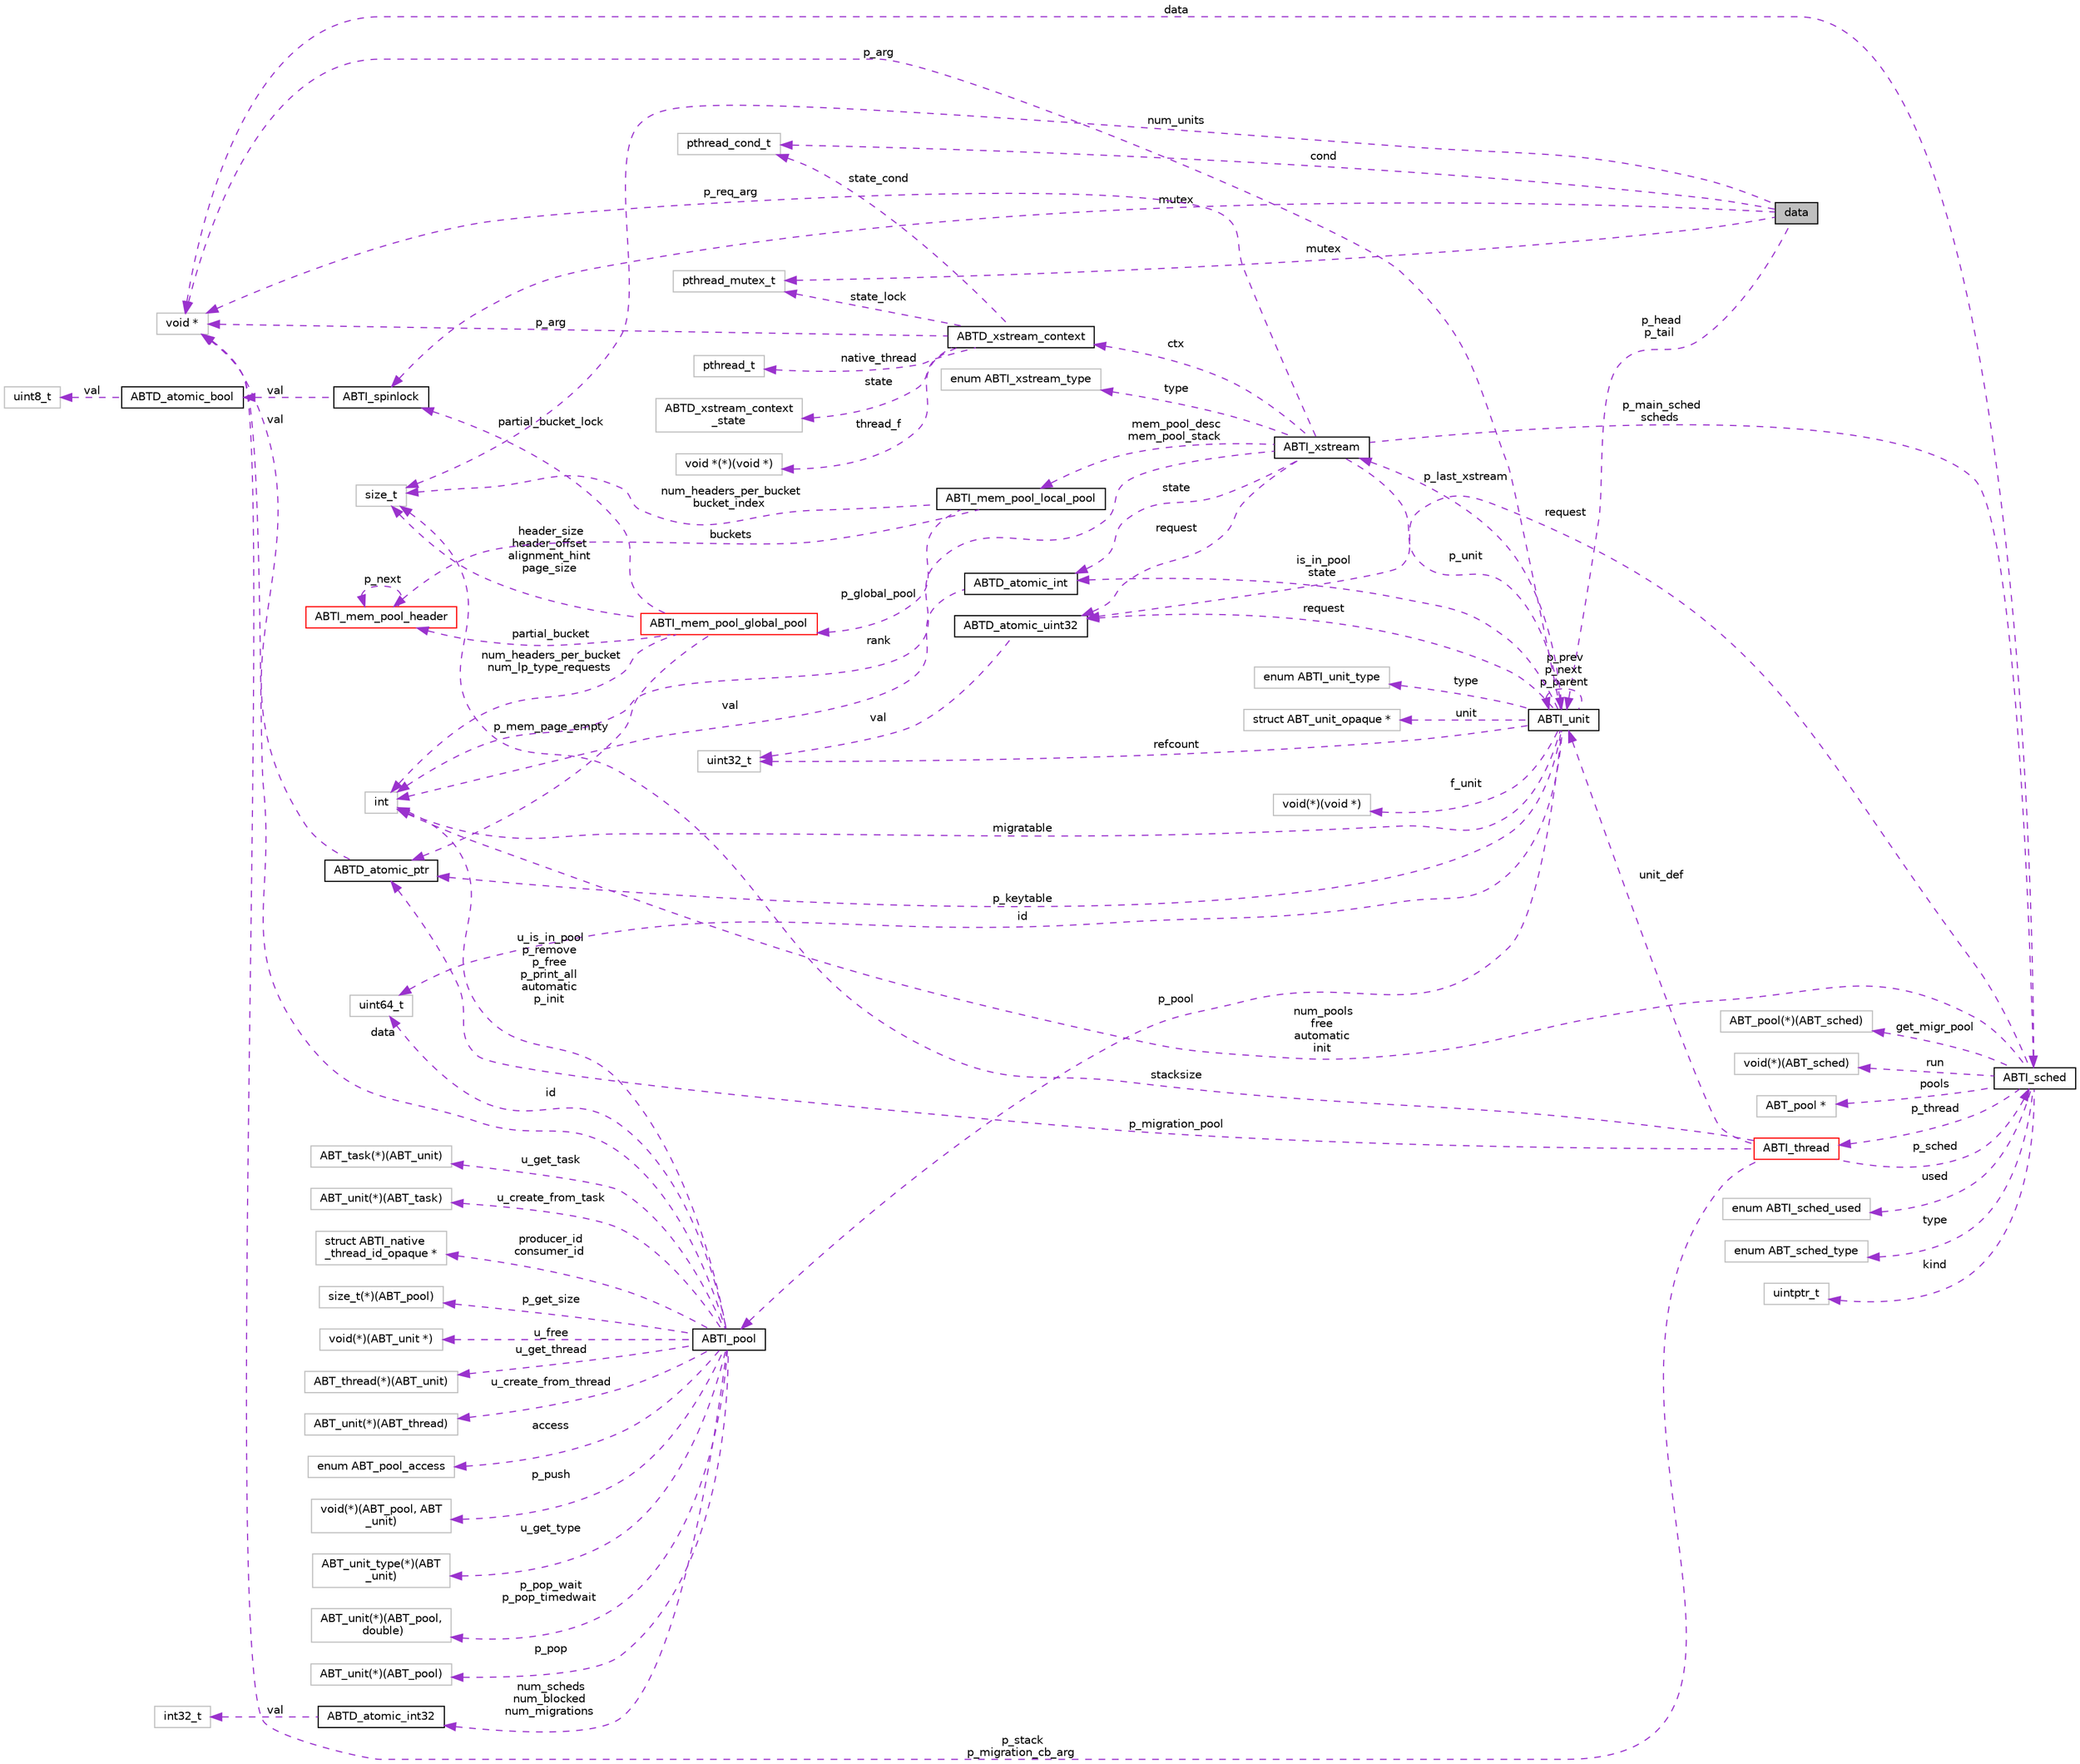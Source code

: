 digraph "data"
{
  edge [fontname="Helvetica",fontsize="10",labelfontname="Helvetica",labelfontsize="10"];
  node [fontname="Helvetica",fontsize="10",shape=record];
  rankdir="LR";
  Node1 [label="data",height=0.2,width=0.4,color="black", fillcolor="grey75", style="filled" fontcolor="black"];
  Node2 -> Node1 [dir="back",color="darkorchid3",fontsize="10",style="dashed",label=" mutex" ,fontname="Helvetica"];
  Node2 [label="ABTI_spinlock",height=0.2,width=0.4,color="black", fillcolor="white", style="filled",URL="$dc/d81/structABTI__spinlock.html"];
  Node3 -> Node2 [dir="back",color="darkorchid3",fontsize="10",style="dashed",label=" val" ,fontname="Helvetica"];
  Node3 [label="ABTD_atomic_bool",height=0.2,width=0.4,color="black", fillcolor="white", style="filled",URL="$df/d2c/structABTD__atomic__bool.html"];
  Node4 -> Node3 [dir="back",color="darkorchid3",fontsize="10",style="dashed",label=" val" ,fontname="Helvetica"];
  Node4 [label="uint8_t",height=0.2,width=0.4,color="grey75", fillcolor="white", style="filled"];
  Node5 -> Node1 [dir="back",color="darkorchid3",fontsize="10",style="dashed",label=" num_units" ,fontname="Helvetica"];
  Node5 [label="size_t",height=0.2,width=0.4,color="grey75", fillcolor="white", style="filled"];
  Node6 -> Node1 [dir="back",color="darkorchid3",fontsize="10",style="dashed",label=" mutex" ,fontname="Helvetica"];
  Node6 [label="pthread_mutex_t",height=0.2,width=0.4,color="grey75", fillcolor="white", style="filled"];
  Node7 -> Node1 [dir="back",color="darkorchid3",fontsize="10",style="dashed",label=" cond" ,fontname="Helvetica"];
  Node7 [label="pthread_cond_t",height=0.2,width=0.4,color="grey75", fillcolor="white", style="filled"];
  Node8 -> Node1 [dir="back",color="darkorchid3",fontsize="10",style="dashed",label=" p_head\np_tail" ,fontname="Helvetica"];
  Node8 [label="ABTI_unit",height=0.2,width=0.4,color="black", fillcolor="white", style="filled",URL="$dc/d58/structABTI__unit.html"];
  Node9 -> Node8 [dir="back",color="darkorchid3",fontsize="10",style="dashed",label=" f_unit" ,fontname="Helvetica"];
  Node9 [label="void(*)(void *)",height=0.2,width=0.4,color="grey75", fillcolor="white", style="filled"];
  Node10 -> Node8 [dir="back",color="darkorchid3",fontsize="10",style="dashed",label=" id" ,fontname="Helvetica"];
  Node10 [label="uint64_t",height=0.2,width=0.4,color="grey75", fillcolor="white", style="filled"];
  Node11 -> Node8 [dir="back",color="darkorchid3",fontsize="10",style="dashed",label=" p_pool" ,fontname="Helvetica"];
  Node11 [label="ABTI_pool",height=0.2,width=0.4,color="black", fillcolor="white", style="filled",URL="$df/d65/structABTI__pool.html"];
  Node12 -> Node11 [dir="back",color="darkorchid3",fontsize="10",style="dashed",label=" p_get_size" ,fontname="Helvetica"];
  Node12 [label="size_t(*)(ABT_pool)",height=0.2,width=0.4,color="grey75", fillcolor="white", style="filled"];
  Node13 -> Node11 [dir="back",color="darkorchid3",fontsize="10",style="dashed",label=" u_free" ,fontname="Helvetica"];
  Node13 [label="void(*)(ABT_unit *)",height=0.2,width=0.4,color="grey75", fillcolor="white", style="filled"];
  Node14 -> Node11 [dir="back",color="darkorchid3",fontsize="10",style="dashed",label=" u_get_thread" ,fontname="Helvetica"];
  Node14 [label="ABT_thread(*)(ABT_unit)",height=0.2,width=0.4,color="grey75", fillcolor="white", style="filled"];
  Node15 -> Node11 [dir="back",color="darkorchid3",fontsize="10",style="dashed",label=" u_create_from_thread" ,fontname="Helvetica"];
  Node15 [label="ABT_unit(*)(ABT_thread)",height=0.2,width=0.4,color="grey75", fillcolor="white", style="filled"];
  Node10 -> Node11 [dir="back",color="darkorchid3",fontsize="10",style="dashed",label=" id" ,fontname="Helvetica"];
  Node16 -> Node11 [dir="back",color="darkorchid3",fontsize="10",style="dashed",label=" access" ,fontname="Helvetica"];
  Node16 [label="enum ABT_pool_access",height=0.2,width=0.4,color="grey75", fillcolor="white", style="filled"];
  Node17 -> Node11 [dir="back",color="darkorchid3",fontsize="10",style="dashed",label=" p_push" ,fontname="Helvetica"];
  Node17 [label="void(*)(ABT_pool, ABT\l_unit)",height=0.2,width=0.4,color="grey75", fillcolor="white", style="filled"];
  Node18 -> Node11 [dir="back",color="darkorchid3",fontsize="10",style="dashed",label=" u_get_type" ,fontname="Helvetica"];
  Node18 [label="ABT_unit_type(*)(ABT\l_unit)",height=0.2,width=0.4,color="grey75", fillcolor="white", style="filled"];
  Node19 -> Node11 [dir="back",color="darkorchid3",fontsize="10",style="dashed",label=" p_pop_wait\np_pop_timedwait" ,fontname="Helvetica"];
  Node19 [label="ABT_unit(*)(ABT_pool,\l double)",height=0.2,width=0.4,color="grey75", fillcolor="white", style="filled"];
  Node20 -> Node11 [dir="back",color="darkorchid3",fontsize="10",style="dashed",label=" u_is_in_pool\np_remove\np_free\np_print_all\nautomatic\np_init" ,fontname="Helvetica"];
  Node20 [label="int",height=0.2,width=0.4,color="grey75", fillcolor="white", style="filled"];
  Node21 -> Node11 [dir="back",color="darkorchid3",fontsize="10",style="dashed",label=" num_scheds\nnum_blocked\nnum_migrations" ,fontname="Helvetica"];
  Node21 [label="ABTD_atomic_int32",height=0.2,width=0.4,color="black", fillcolor="white", style="filled",URL="$db/d9a/structABTD__atomic__int32.html"];
  Node22 -> Node21 [dir="back",color="darkorchid3",fontsize="10",style="dashed",label=" val" ,fontname="Helvetica"];
  Node22 [label="int32_t",height=0.2,width=0.4,color="grey75", fillcolor="white", style="filled"];
  Node23 -> Node11 [dir="back",color="darkorchid3",fontsize="10",style="dashed",label=" u_get_task" ,fontname="Helvetica"];
  Node23 [label="ABT_task(*)(ABT_unit)",height=0.2,width=0.4,color="grey75", fillcolor="white", style="filled"];
  Node24 -> Node11 [dir="back",color="darkorchid3",fontsize="10",style="dashed",label=" u_create_from_task" ,fontname="Helvetica"];
  Node24 [label="ABT_unit(*)(ABT_task)",height=0.2,width=0.4,color="grey75", fillcolor="white", style="filled"];
  Node25 -> Node11 [dir="back",color="darkorchid3",fontsize="10",style="dashed",label=" producer_id\nconsumer_id" ,fontname="Helvetica"];
  Node25 [label="struct ABTI_native\l_thread_id_opaque *",height=0.2,width=0.4,color="grey75", fillcolor="white", style="filled"];
  Node26 -> Node11 [dir="back",color="darkorchid3",fontsize="10",style="dashed",label=" p_pop" ,fontname="Helvetica"];
  Node26 [label="ABT_unit(*)(ABT_pool)",height=0.2,width=0.4,color="grey75", fillcolor="white", style="filled"];
  Node27 -> Node11 [dir="back",color="darkorchid3",fontsize="10",style="dashed",label=" data" ,fontname="Helvetica"];
  Node27 [label="void *",height=0.2,width=0.4,color="grey75", fillcolor="white", style="filled"];
  Node28 -> Node8 [dir="back",color="darkorchid3",fontsize="10",style="dashed",label=" p_last_xstream" ,fontname="Helvetica"];
  Node28 [label="ABTI_xstream",height=0.2,width=0.4,color="black", fillcolor="white", style="filled",URL="$dc/d3f/structABTI__xstream.html"];
  Node29 -> Node28 [dir="back",color="darkorchid3",fontsize="10",style="dashed",label=" ctx" ,fontname="Helvetica"];
  Node29 [label="ABTD_xstream_context",height=0.2,width=0.4,color="black", fillcolor="white", style="filled",URL="$df/dec/structABTD__xstream__context.html"];
  Node30 -> Node29 [dir="back",color="darkorchid3",fontsize="10",style="dashed",label=" state" ,fontname="Helvetica"];
  Node30 [label="ABTD_xstream_context\l_state",height=0.2,width=0.4,color="grey75", fillcolor="white", style="filled"];
  Node31 -> Node29 [dir="back",color="darkorchid3",fontsize="10",style="dashed",label=" thread_f" ,fontname="Helvetica"];
  Node31 [label="void *(*)(void *)",height=0.2,width=0.4,color="grey75", fillcolor="white", style="filled"];
  Node6 -> Node29 [dir="back",color="darkorchid3",fontsize="10",style="dashed",label=" state_lock" ,fontname="Helvetica"];
  Node32 -> Node29 [dir="back",color="darkorchid3",fontsize="10",style="dashed",label=" native_thread" ,fontname="Helvetica"];
  Node32 [label="pthread_t",height=0.2,width=0.4,color="grey75", fillcolor="white", style="filled"];
  Node7 -> Node29 [dir="back",color="darkorchid3",fontsize="10",style="dashed",label=" state_cond" ,fontname="Helvetica"];
  Node27 -> Node29 [dir="back",color="darkorchid3",fontsize="10",style="dashed",label=" p_arg" ,fontname="Helvetica"];
  Node33 -> Node28 [dir="back",color="darkorchid3",fontsize="10",style="dashed",label=" p_main_sched\nscheds" ,fontname="Helvetica"];
  Node33 [label="ABTI_sched",height=0.2,width=0.4,color="black", fillcolor="white", style="filled",URL="$d0/dd5/structABTI__sched.html"];
  Node34 -> Node33 [dir="back",color="darkorchid3",fontsize="10",style="dashed",label=" p_thread" ,fontname="Helvetica"];
  Node34 [label="ABTI_thread",height=0.2,width=0.4,color="red", fillcolor="white", style="filled",URL="$d3/d55/structABTI__thread.html"];
  Node33 -> Node34 [dir="back",color="darkorchid3",fontsize="10",style="dashed",label=" p_sched" ,fontname="Helvetica"];
  Node5 -> Node34 [dir="back",color="darkorchid3",fontsize="10",style="dashed",label=" stacksize" ,fontname="Helvetica"];
  Node35 -> Node34 [dir="back",color="darkorchid3",fontsize="10",style="dashed",label=" p_migration_pool" ,fontname="Helvetica"];
  Node35 [label="ABTD_atomic_ptr",height=0.2,width=0.4,color="black", fillcolor="white", style="filled",URL="$df/d5b/structABTD__atomic__ptr.html"];
  Node27 -> Node35 [dir="back",color="darkorchid3",fontsize="10",style="dashed",label=" val" ,fontname="Helvetica"];
  Node27 -> Node34 [dir="back",color="darkorchid3",fontsize="10",style="dashed",label=" p_stack\np_migration_cb_arg" ,fontname="Helvetica"];
  Node8 -> Node34 [dir="back",color="darkorchid3",fontsize="10",style="dashed",label=" unit_def" ,fontname="Helvetica"];
  Node36 -> Node33 [dir="back",color="darkorchid3",fontsize="10",style="dashed",label=" get_migr_pool" ,fontname="Helvetica"];
  Node36 [label="ABT_pool(*)(ABT_sched)",height=0.2,width=0.4,color="grey75", fillcolor="white", style="filled"];
  Node20 -> Node33 [dir="back",color="darkorchid3",fontsize="10",style="dashed",label=" num_pools\nfree\nautomatic\ninit" ,fontname="Helvetica"];
  Node37 -> Node33 [dir="back",color="darkorchid3",fontsize="10",style="dashed",label=" run" ,fontname="Helvetica"];
  Node37 [label="void(*)(ABT_sched)",height=0.2,width=0.4,color="grey75", fillcolor="white", style="filled"];
  Node38 -> Node33 [dir="back",color="darkorchid3",fontsize="10",style="dashed",label=" pools" ,fontname="Helvetica"];
  Node38 [label="ABT_pool *",height=0.2,width=0.4,color="grey75", fillcolor="white", style="filled"];
  Node39 -> Node33 [dir="back",color="darkorchid3",fontsize="10",style="dashed",label=" request" ,fontname="Helvetica"];
  Node39 [label="ABTD_atomic_uint32",height=0.2,width=0.4,color="black", fillcolor="white", style="filled",URL="$db/df7/structABTD__atomic__uint32.html"];
  Node40 -> Node39 [dir="back",color="darkorchid3",fontsize="10",style="dashed",label=" val" ,fontname="Helvetica"];
  Node40 [label="uint32_t",height=0.2,width=0.4,color="grey75", fillcolor="white", style="filled"];
  Node41 -> Node33 [dir="back",color="darkorchid3",fontsize="10",style="dashed",label=" used" ,fontname="Helvetica"];
  Node41 [label="enum ABTI_sched_used",height=0.2,width=0.4,color="grey75", fillcolor="white", style="filled"];
  Node27 -> Node33 [dir="back",color="darkorchid3",fontsize="10",style="dashed",label=" data" ,fontname="Helvetica"];
  Node42 -> Node33 [dir="back",color="darkorchid3",fontsize="10",style="dashed",label=" type" ,fontname="Helvetica"];
  Node42 [label="enum ABT_sched_type",height=0.2,width=0.4,color="grey75", fillcolor="white", style="filled"];
  Node43 -> Node33 [dir="back",color="darkorchid3",fontsize="10",style="dashed",label=" kind" ,fontname="Helvetica"];
  Node43 [label="uintptr_t",height=0.2,width=0.4,color="grey75", fillcolor="white", style="filled"];
  Node44 -> Node28 [dir="back",color="darkorchid3",fontsize="10",style="dashed",label=" type" ,fontname="Helvetica"];
  Node44 [label="enum ABTI_xstream_type",height=0.2,width=0.4,color="grey75", fillcolor="white", style="filled"];
  Node45 -> Node28 [dir="back",color="darkorchid3",fontsize="10",style="dashed",label=" state" ,fontname="Helvetica"];
  Node45 [label="ABTD_atomic_int",height=0.2,width=0.4,color="black", fillcolor="white", style="filled",URL="$d5/df5/structABTD__atomic__int.html"];
  Node20 -> Node45 [dir="back",color="darkorchid3",fontsize="10",style="dashed",label=" val" ,fontname="Helvetica"];
  Node20 -> Node28 [dir="back",color="darkorchid3",fontsize="10",style="dashed",label=" rank" ,fontname="Helvetica"];
  Node46 -> Node28 [dir="back",color="darkorchid3",fontsize="10",style="dashed",label=" mem_pool_desc\nmem_pool_stack" ,fontname="Helvetica"];
  Node46 [label="ABTI_mem_pool_local_pool",height=0.2,width=0.4,color="black", fillcolor="white", style="filled",URL="$d6/d69/structABTI__mem__pool__local__pool.html"];
  Node5 -> Node46 [dir="back",color="darkorchid3",fontsize="10",style="dashed",label=" num_headers_per_bucket\nbucket_index" ,fontname="Helvetica"];
  Node47 -> Node46 [dir="back",color="darkorchid3",fontsize="10",style="dashed",label=" buckets" ,fontname="Helvetica"];
  Node47 [label="ABTI_mem_pool_header",height=0.2,width=0.4,color="red", fillcolor="white", style="filled",URL="$de/d24/structABTI__mem__pool__header.html"];
  Node47 -> Node47 [dir="back",color="darkorchid3",fontsize="10",style="dashed",label=" p_next" ,fontname="Helvetica"];
  Node48 -> Node46 [dir="back",color="darkorchid3",fontsize="10",style="dashed",label=" p_global_pool" ,fontname="Helvetica"];
  Node48 [label="ABTI_mem_pool_global_pool",height=0.2,width=0.4,color="red", fillcolor="white", style="filled",URL="$d7/de4/structABTI__mem__pool__global__pool.html"];
  Node2 -> Node48 [dir="back",color="darkorchid3",fontsize="10",style="dashed",label=" partial_bucket_lock" ,fontname="Helvetica"];
  Node5 -> Node48 [dir="back",color="darkorchid3",fontsize="10",style="dashed",label=" header_size\nheader_offset\nalignment_hint\npage_size" ,fontname="Helvetica"];
  Node47 -> Node48 [dir="back",color="darkorchid3",fontsize="10",style="dashed",label=" partial_bucket" ,fontname="Helvetica"];
  Node20 -> Node48 [dir="back",color="darkorchid3",fontsize="10",style="dashed",label=" num_headers_per_bucket\nnum_lp_type_requests" ,fontname="Helvetica"];
  Node35 -> Node48 [dir="back",color="darkorchid3",fontsize="10",style="dashed",label=" p_mem_page_empty" ,fontname="Helvetica"];
  Node39 -> Node28 [dir="back",color="darkorchid3",fontsize="10",style="dashed",label=" request" ,fontname="Helvetica"];
  Node27 -> Node28 [dir="back",color="darkorchid3",fontsize="10",style="dashed",label=" p_req_arg" ,fontname="Helvetica"];
  Node8 -> Node28 [dir="back",color="darkorchid3",fontsize="10",style="dashed",label=" p_unit" ,fontname="Helvetica"];
  Node40 -> Node8 [dir="back",color="darkorchid3",fontsize="10",style="dashed",label=" refcount" ,fontname="Helvetica"];
  Node20 -> Node8 [dir="back",color="darkorchid3",fontsize="10",style="dashed",label=" migratable" ,fontname="Helvetica"];
  Node45 -> Node8 [dir="back",color="darkorchid3",fontsize="10",style="dashed",label=" is_in_pool\nstate" ,fontname="Helvetica"];
  Node35 -> Node8 [dir="back",color="darkorchid3",fontsize="10",style="dashed",label=" p_keytable" ,fontname="Helvetica"];
  Node39 -> Node8 [dir="back",color="darkorchid3",fontsize="10",style="dashed",label=" request" ,fontname="Helvetica"];
  Node49 -> Node8 [dir="back",color="darkorchid3",fontsize="10",style="dashed",label=" type" ,fontname="Helvetica"];
  Node49 [label="enum ABTI_unit_type",height=0.2,width=0.4,color="grey75", fillcolor="white", style="filled"];
  Node27 -> Node8 [dir="back",color="darkorchid3",fontsize="10",style="dashed",label=" p_arg" ,fontname="Helvetica"];
  Node50 -> Node8 [dir="back",color="darkorchid3",fontsize="10",style="dashed",label=" unit" ,fontname="Helvetica"];
  Node50 [label="struct ABT_unit_opaque *",height=0.2,width=0.4,color="grey75", fillcolor="white", style="filled"];
  Node8 -> Node8 [dir="back",color="darkorchid3",fontsize="10",style="dashed",label=" p_prev\np_next\np_parent" ,fontname="Helvetica"];
}
